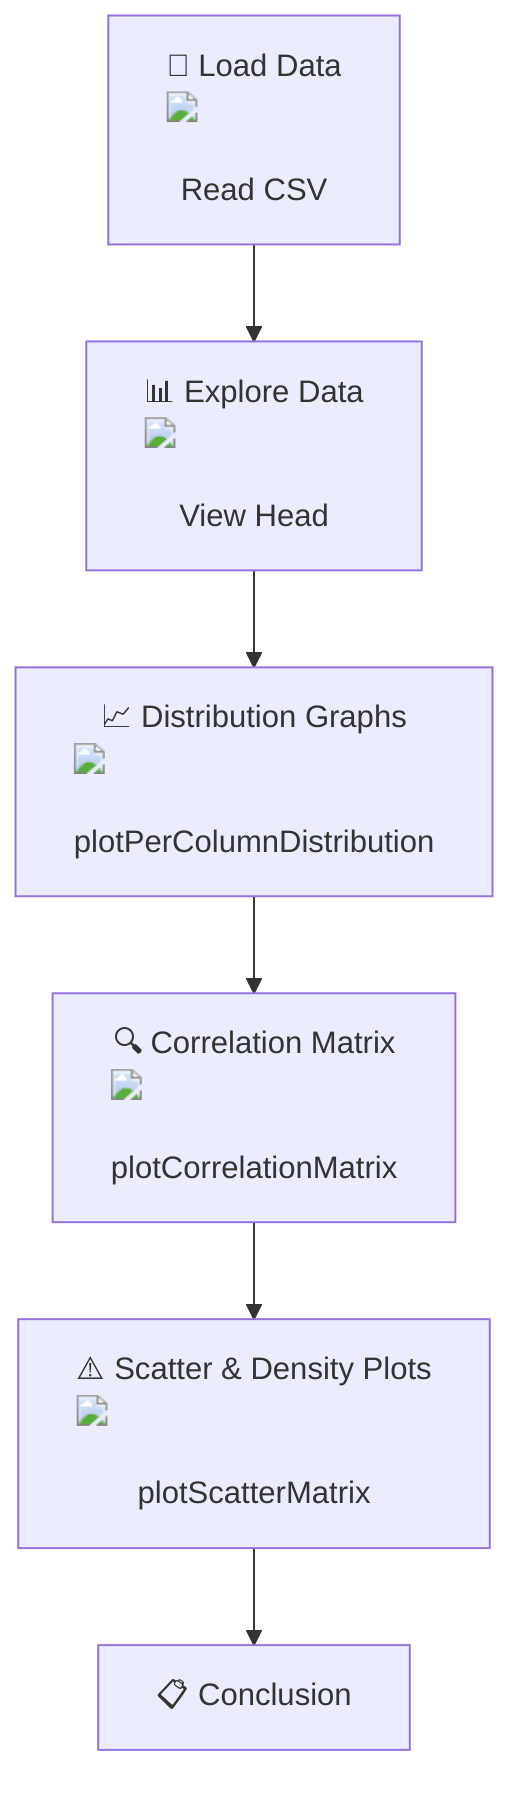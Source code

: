 flowchart TD
    A["🔄 Load Data <img src='file.svg' /> <br/> Read CSV"] --> B["📊 Explore Data <img src='table.svg' /> <br/> View Head"]
    B --> C["📈 Distribution Graphs <img src='hist_template.svg' /> <br/> plotPerColumnDistribution"]
    C --> D["🔍 Correlation Matrix <img src='boxplot_template.svg' /> <br/> plotCorrelationMatrix"]
    D --> E["⚠️ Scatter & Density Plots <img src='scatter_plot_template.svg' /> <br/> plotScatterMatrix"]
    E --> F["📋 Conclusion"]